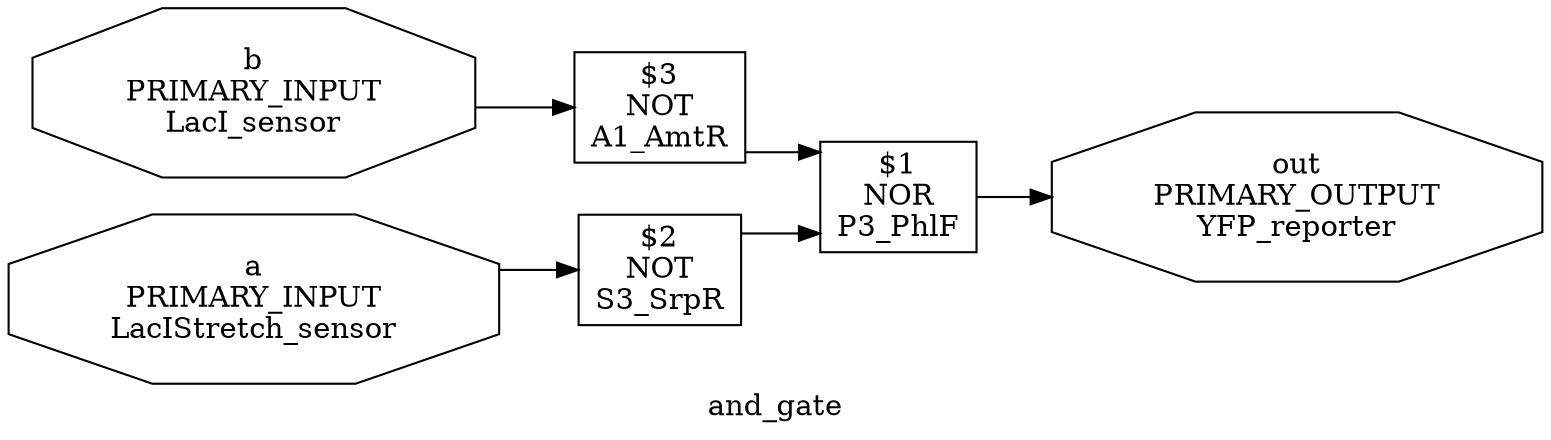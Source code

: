 digraph and_gate {
label="and_gate"
rankdir="LR"
remincross=true
splines=ortho
{rank = same; "b";"a";}
{rank = same; "out";}
"$1" [shape=box, label="$1
NOR
P3_PhlF"]
"out" [shape=octagon, label="out
PRIMARY_OUTPUT
YFP_reporter"]
"$2" [shape=box, label="$2
NOT
S3_SrpR"]
"$3" [shape=box, label="$3
NOT
A1_AmtR"]
"b" [shape=octagon, label="b
PRIMARY_INPUT
LacI_sensor"]
"a" [shape=octagon, label="a
PRIMARY_INPUT
LacIStretch_sensor"]
"$1" -> "out"
"$2" -> "$1"
"$3" -> "$1"
"b" -> "$3"
"a" -> "$2"
}
